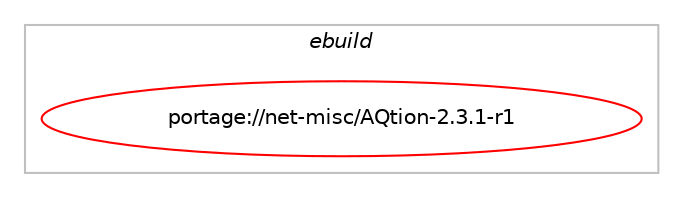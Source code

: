 digraph prolog {

# *************
# Graph options
# *************

newrank=true;
concentrate=true;
compound=true;
graph [rankdir=LR,fontname=Helvetica,fontsize=10,ranksep=1.5];#, ranksep=2.5, nodesep=0.2];
edge  [arrowhead=vee];
node  [fontname=Helvetica,fontsize=10];

# **********
# The ebuild
# **********

subgraph cluster_leftcol {
color=gray;
label=<<i>ebuild</i>>;
id [label="portage://net-misc/AQtion-2.3.1-r1", color=red, width=4, href="../net-misc/AQtion-2.3.1-r1.svg"];
}

# ****************
# The dependencies
# ****************

subgraph cluster_midcol {
color=gray;
label=<<i>dependencies</i>>;
subgraph cluster_compile {
fillcolor="#eeeeee";
style=filled;
label=<<i>compile</i>>;
# *** BEGIN UNKNOWN DEPENDENCY TYPE (TODO) ***
# id -> equal(use_conditional_group(positive,kernel_linux,portage://net-misc/AQtion-2.3.1-r1,[package_dependency(portage://net-misc/AQtion-2.3.1-r1,install,no,sys-apps,kmod,none,[,,],[],[use(enable(tools),none)]),use_conditional_group(positive,dist-kernel,portage://net-misc/AQtion-2.3.1-r1,[package_dependency(portage://net-misc/AQtion-2.3.1-r1,install,no,virtual,dist-kernel,none,[,,],any_same_slot,[])])]))
# *** END UNKNOWN DEPENDENCY TYPE (TODO) ***

# *** BEGIN UNKNOWN DEPENDENCY TYPE (TODO) ***
# id -> equal(use_conditional_group(positive,kernel_linux,portage://net-misc/AQtion-2.3.1-r1,[package_dependency(portage://net-misc/AQtion-2.3.1-r1,install,no,virtual,linux-sources,none,[,,],[],[]),package_dependency(portage://net-misc/AQtion-2.3.1-r1,install,no,virtual,libelf,none,[,,],[],[])]))
# *** END UNKNOWN DEPENDENCY TYPE (TODO) ***

# *** BEGIN UNKNOWN DEPENDENCY TYPE (TODO) ***
# id -> equal(package_dependency(portage://net-misc/AQtion-2.3.1-r1,install,no,virtual,linux-sources,none,[,,],[],[]))
# *** END UNKNOWN DEPENDENCY TYPE (TODO) ***

}
subgraph cluster_compileandrun {
fillcolor="#eeeeee";
style=filled;
label=<<i>compile and run</i>>;
}
subgraph cluster_run {
fillcolor="#eeeeee";
style=filled;
label=<<i>run</i>>;
# *** BEGIN UNKNOWN DEPENDENCY TYPE (TODO) ***
# id -> equal(use_conditional_group(positive,kernel_linux,portage://net-misc/AQtion-2.3.1-r1,[package_dependency(portage://net-misc/AQtion-2.3.1-r1,run,no,sys-apps,kmod,none,[,,],[],[use(enable(tools),none)]),use_conditional_group(positive,dist-kernel,portage://net-misc/AQtion-2.3.1-r1,[package_dependency(portage://net-misc/AQtion-2.3.1-r1,run,no,virtual,dist-kernel,none,[,,],any_same_slot,[])])]))
# *** END UNKNOWN DEPENDENCY TYPE (TODO) ***

}
}

# **************
# The candidates
# **************

subgraph cluster_choices {
rank=same;
color=gray;
label=<<i>candidates</i>>;

}

}
